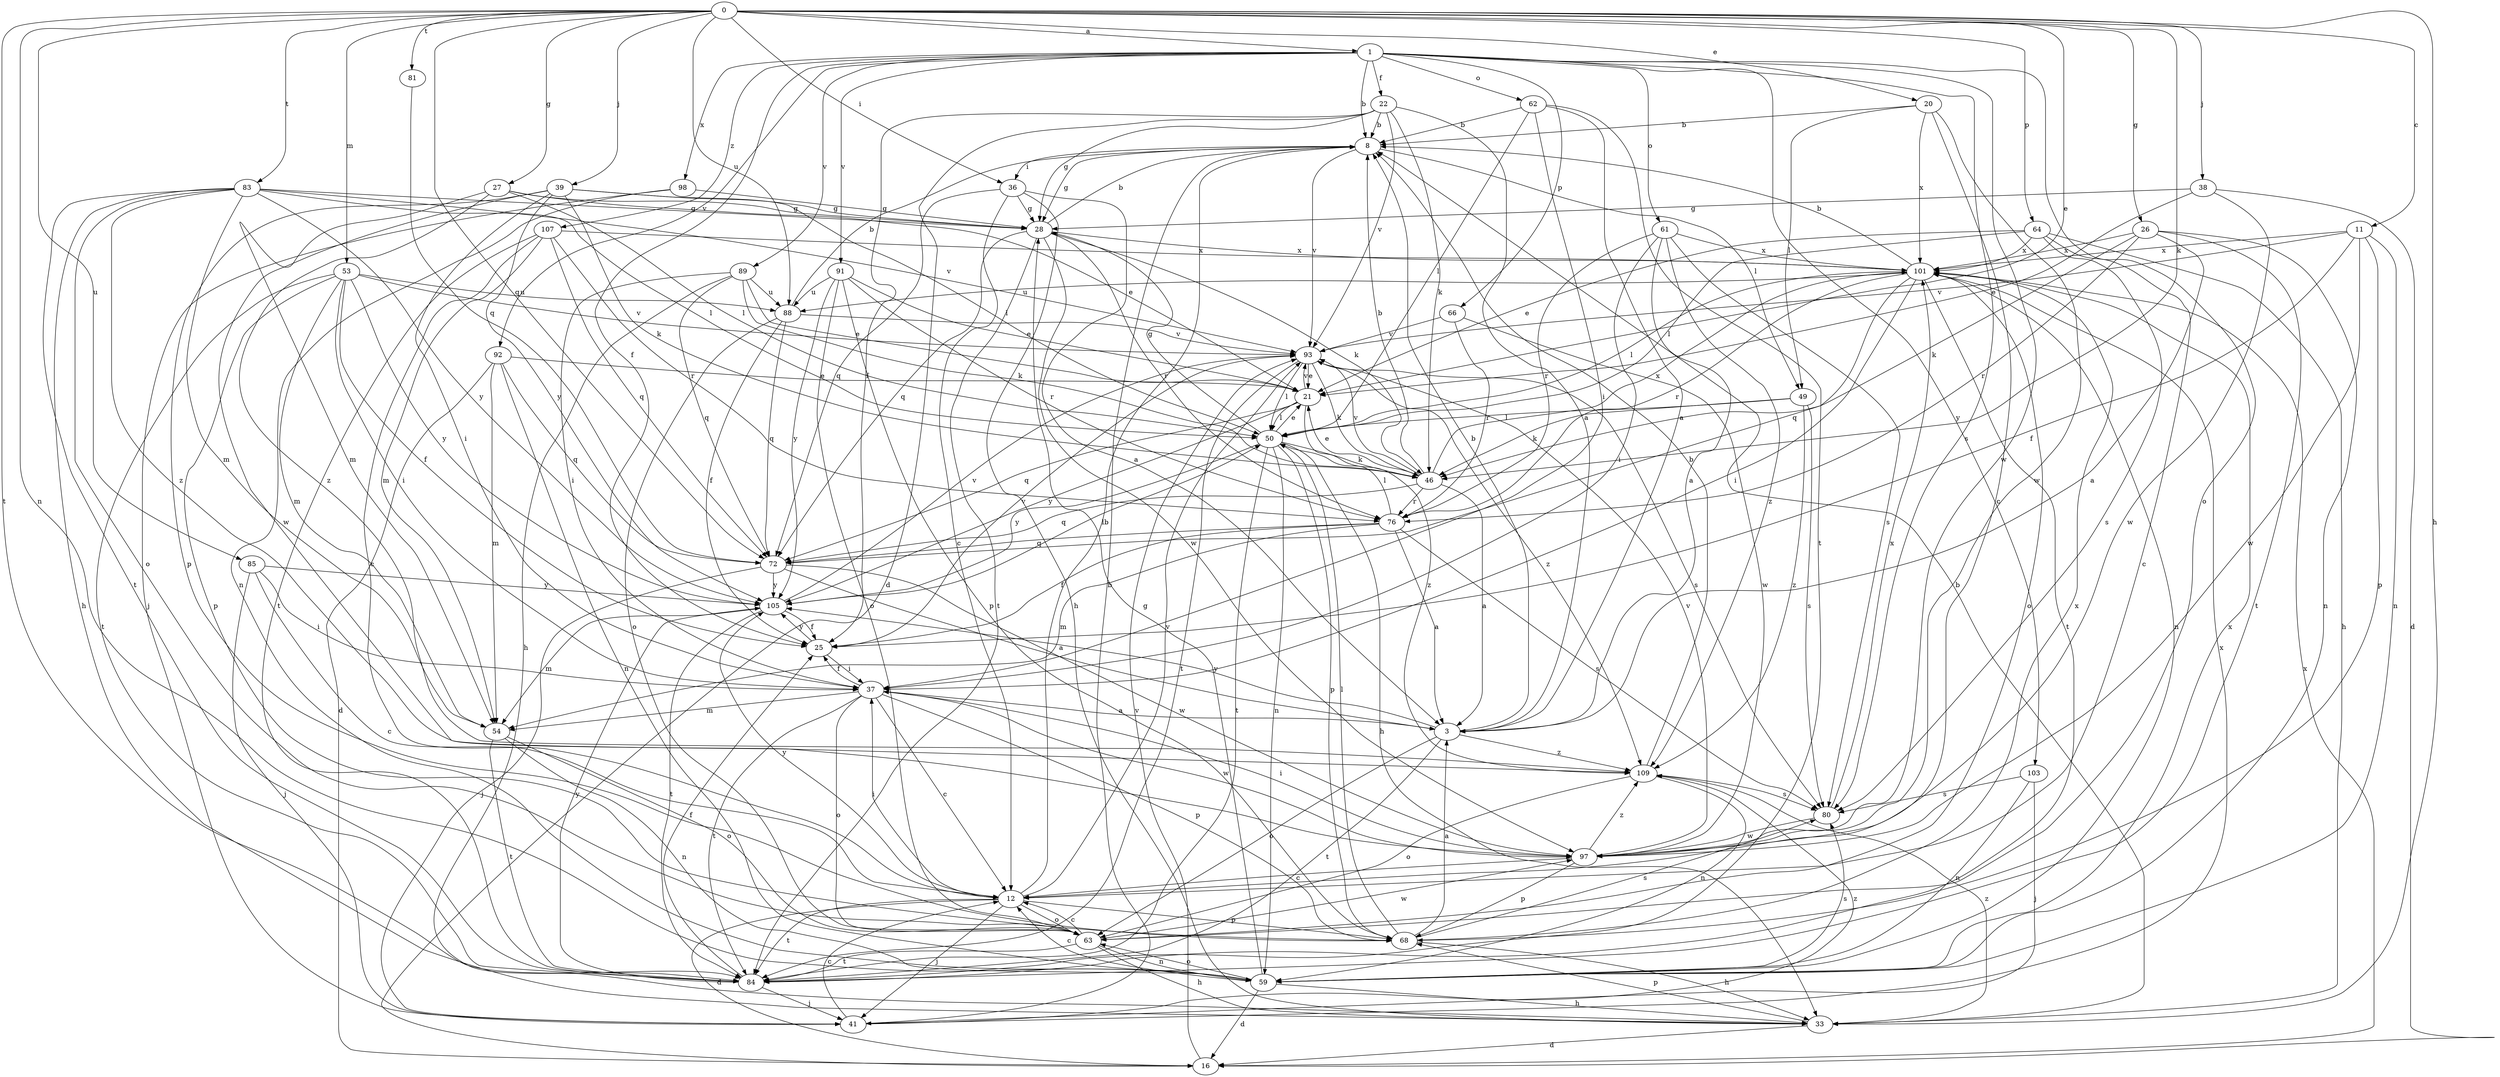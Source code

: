 strict digraph  {
0;
1;
3;
8;
11;
12;
16;
20;
21;
22;
25;
26;
27;
28;
33;
36;
37;
38;
39;
41;
46;
49;
50;
53;
54;
59;
61;
62;
63;
64;
66;
68;
72;
76;
80;
81;
83;
84;
85;
88;
89;
91;
92;
93;
97;
98;
101;
103;
105;
107;
109;
0 -> 1  [label=a];
0 -> 11  [label=c];
0 -> 20  [label=e];
0 -> 21  [label=e];
0 -> 26  [label=g];
0 -> 27  [label=g];
0 -> 33  [label=h];
0 -> 36  [label=i];
0 -> 38  [label=j];
0 -> 39  [label=j];
0 -> 46  [label=k];
0 -> 53  [label=m];
0 -> 59  [label=n];
0 -> 64  [label=p];
0 -> 72  [label=q];
0 -> 81  [label=t];
0 -> 83  [label=t];
0 -> 84  [label=t];
0 -> 85  [label=u];
0 -> 88  [label=u];
1 -> 8  [label=b];
1 -> 22  [label=f];
1 -> 25  [label=f];
1 -> 61  [label=o];
1 -> 62  [label=o];
1 -> 63  [label=o];
1 -> 66  [label=p];
1 -> 80  [label=s];
1 -> 89  [label=v];
1 -> 91  [label=v];
1 -> 92  [label=v];
1 -> 97  [label=w];
1 -> 98  [label=x];
1 -> 103  [label=y];
1 -> 107  [label=z];
3 -> 8  [label=b];
3 -> 63  [label=o];
3 -> 84  [label=t];
3 -> 105  [label=y];
3 -> 109  [label=z];
8 -> 28  [label=g];
8 -> 36  [label=i];
8 -> 49  [label=l];
8 -> 93  [label=v];
11 -> 25  [label=f];
11 -> 59  [label=n];
11 -> 68  [label=p];
11 -> 93  [label=v];
11 -> 97  [label=w];
11 -> 101  [label=x];
12 -> 8  [label=b];
12 -> 16  [label=d];
12 -> 37  [label=i];
12 -> 41  [label=j];
12 -> 63  [label=o];
12 -> 68  [label=p];
12 -> 84  [label=t];
12 -> 93  [label=v];
12 -> 105  [label=y];
16 -> 93  [label=v];
16 -> 101  [label=x];
20 -> 8  [label=b];
20 -> 12  [label=c];
20 -> 49  [label=l];
20 -> 97  [label=w];
20 -> 101  [label=x];
21 -> 50  [label=l];
21 -> 72  [label=q];
21 -> 93  [label=v];
21 -> 105  [label=y];
21 -> 109  [label=z];
22 -> 3  [label=a];
22 -> 8  [label=b];
22 -> 16  [label=d];
22 -> 25  [label=f];
22 -> 28  [label=g];
22 -> 46  [label=k];
22 -> 93  [label=v];
25 -> 37  [label=i];
25 -> 93  [label=v];
25 -> 105  [label=y];
26 -> 3  [label=a];
26 -> 46  [label=k];
26 -> 59  [label=n];
26 -> 76  [label=r];
26 -> 84  [label=t];
26 -> 101  [label=x];
27 -> 21  [label=e];
27 -> 28  [label=g];
27 -> 50  [label=l];
27 -> 54  [label=m];
27 -> 109  [label=z];
28 -> 8  [label=b];
28 -> 46  [label=k];
28 -> 72  [label=q];
28 -> 76  [label=r];
28 -> 84  [label=t];
28 -> 97  [label=w];
28 -> 101  [label=x];
33 -> 8  [label=b];
33 -> 16  [label=d];
33 -> 68  [label=p];
33 -> 109  [label=z];
36 -> 3  [label=a];
36 -> 12  [label=c];
36 -> 28  [label=g];
36 -> 33  [label=h];
36 -> 72  [label=q];
37 -> 3  [label=a];
37 -> 12  [label=c];
37 -> 25  [label=f];
37 -> 54  [label=m];
37 -> 63  [label=o];
37 -> 68  [label=p];
37 -> 84  [label=t];
37 -> 97  [label=w];
38 -> 16  [label=d];
38 -> 21  [label=e];
38 -> 28  [label=g];
38 -> 97  [label=w];
39 -> 28  [label=g];
39 -> 37  [label=i];
39 -> 46  [label=k];
39 -> 50  [label=l];
39 -> 68  [label=p];
39 -> 97  [label=w];
39 -> 105  [label=y];
41 -> 8  [label=b];
41 -> 12  [label=c];
41 -> 101  [label=x];
41 -> 109  [label=z];
46 -> 3  [label=a];
46 -> 8  [label=b];
46 -> 21  [label=e];
46 -> 72  [label=q];
46 -> 76  [label=r];
46 -> 93  [label=v];
46 -> 101  [label=x];
49 -> 46  [label=k];
49 -> 50  [label=l];
49 -> 80  [label=s];
49 -> 109  [label=z];
50 -> 21  [label=e];
50 -> 28  [label=g];
50 -> 33  [label=h];
50 -> 46  [label=k];
50 -> 59  [label=n];
50 -> 68  [label=p];
50 -> 84  [label=t];
50 -> 105  [label=y];
53 -> 25  [label=f];
53 -> 37  [label=i];
53 -> 54  [label=m];
53 -> 68  [label=p];
53 -> 84  [label=t];
53 -> 88  [label=u];
53 -> 93  [label=v];
53 -> 105  [label=y];
54 -> 59  [label=n];
54 -> 63  [label=o];
54 -> 84  [label=t];
59 -> 12  [label=c];
59 -> 16  [label=d];
59 -> 28  [label=g];
59 -> 33  [label=h];
59 -> 63  [label=o];
59 -> 80  [label=s];
59 -> 101  [label=x];
61 -> 3  [label=a];
61 -> 37  [label=i];
61 -> 76  [label=r];
61 -> 80  [label=s];
61 -> 101  [label=x];
61 -> 109  [label=z];
62 -> 3  [label=a];
62 -> 8  [label=b];
62 -> 37  [label=i];
62 -> 50  [label=l];
62 -> 84  [label=t];
63 -> 12  [label=c];
63 -> 33  [label=h];
63 -> 59  [label=n];
63 -> 84  [label=t];
63 -> 97  [label=w];
64 -> 12  [label=c];
64 -> 21  [label=e];
64 -> 33  [label=h];
64 -> 50  [label=l];
64 -> 80  [label=s];
64 -> 101  [label=x];
66 -> 76  [label=r];
66 -> 93  [label=v];
66 -> 97  [label=w];
68 -> 3  [label=a];
68 -> 33  [label=h];
68 -> 50  [label=l];
68 -> 80  [label=s];
68 -> 101  [label=x];
72 -> 3  [label=a];
72 -> 41  [label=j];
72 -> 97  [label=w];
72 -> 105  [label=y];
76 -> 3  [label=a];
76 -> 25  [label=f];
76 -> 50  [label=l];
76 -> 54  [label=m];
76 -> 72  [label=q];
76 -> 80  [label=s];
80 -> 97  [label=w];
80 -> 101  [label=x];
81 -> 72  [label=q];
83 -> 28  [label=g];
83 -> 33  [label=h];
83 -> 50  [label=l];
83 -> 54  [label=m];
83 -> 63  [label=o];
83 -> 84  [label=t];
83 -> 93  [label=v];
83 -> 105  [label=y];
83 -> 109  [label=z];
84 -> 25  [label=f];
84 -> 41  [label=j];
84 -> 105  [label=y];
85 -> 12  [label=c];
85 -> 37  [label=i];
85 -> 41  [label=j];
85 -> 105  [label=y];
88 -> 8  [label=b];
88 -> 25  [label=f];
88 -> 63  [label=o];
88 -> 72  [label=q];
88 -> 93  [label=v];
89 -> 21  [label=e];
89 -> 33  [label=h];
89 -> 37  [label=i];
89 -> 46  [label=k];
89 -> 72  [label=q];
89 -> 88  [label=u];
91 -> 21  [label=e];
91 -> 63  [label=o];
91 -> 68  [label=p];
91 -> 76  [label=r];
91 -> 88  [label=u];
91 -> 105  [label=y];
92 -> 16  [label=d];
92 -> 21  [label=e];
92 -> 54  [label=m];
92 -> 59  [label=n];
92 -> 72  [label=q];
93 -> 21  [label=e];
93 -> 46  [label=k];
93 -> 50  [label=l];
93 -> 80  [label=s];
93 -> 84  [label=t];
93 -> 109  [label=z];
97 -> 12  [label=c];
97 -> 37  [label=i];
97 -> 68  [label=p];
97 -> 93  [label=v];
97 -> 109  [label=z];
98 -> 28  [label=g];
98 -> 41  [label=j];
98 -> 59  [label=n];
101 -> 8  [label=b];
101 -> 37  [label=i];
101 -> 50  [label=l];
101 -> 59  [label=n];
101 -> 63  [label=o];
101 -> 72  [label=q];
101 -> 76  [label=r];
101 -> 84  [label=t];
101 -> 88  [label=u];
103 -> 41  [label=j];
103 -> 59  [label=n];
103 -> 80  [label=s];
105 -> 25  [label=f];
105 -> 50  [label=l];
105 -> 54  [label=m];
105 -> 84  [label=t];
105 -> 93  [label=v];
107 -> 12  [label=c];
107 -> 54  [label=m];
107 -> 72  [label=q];
107 -> 76  [label=r];
107 -> 84  [label=t];
107 -> 101  [label=x];
109 -> 8  [label=b];
109 -> 59  [label=n];
109 -> 63  [label=o];
109 -> 80  [label=s];
}
